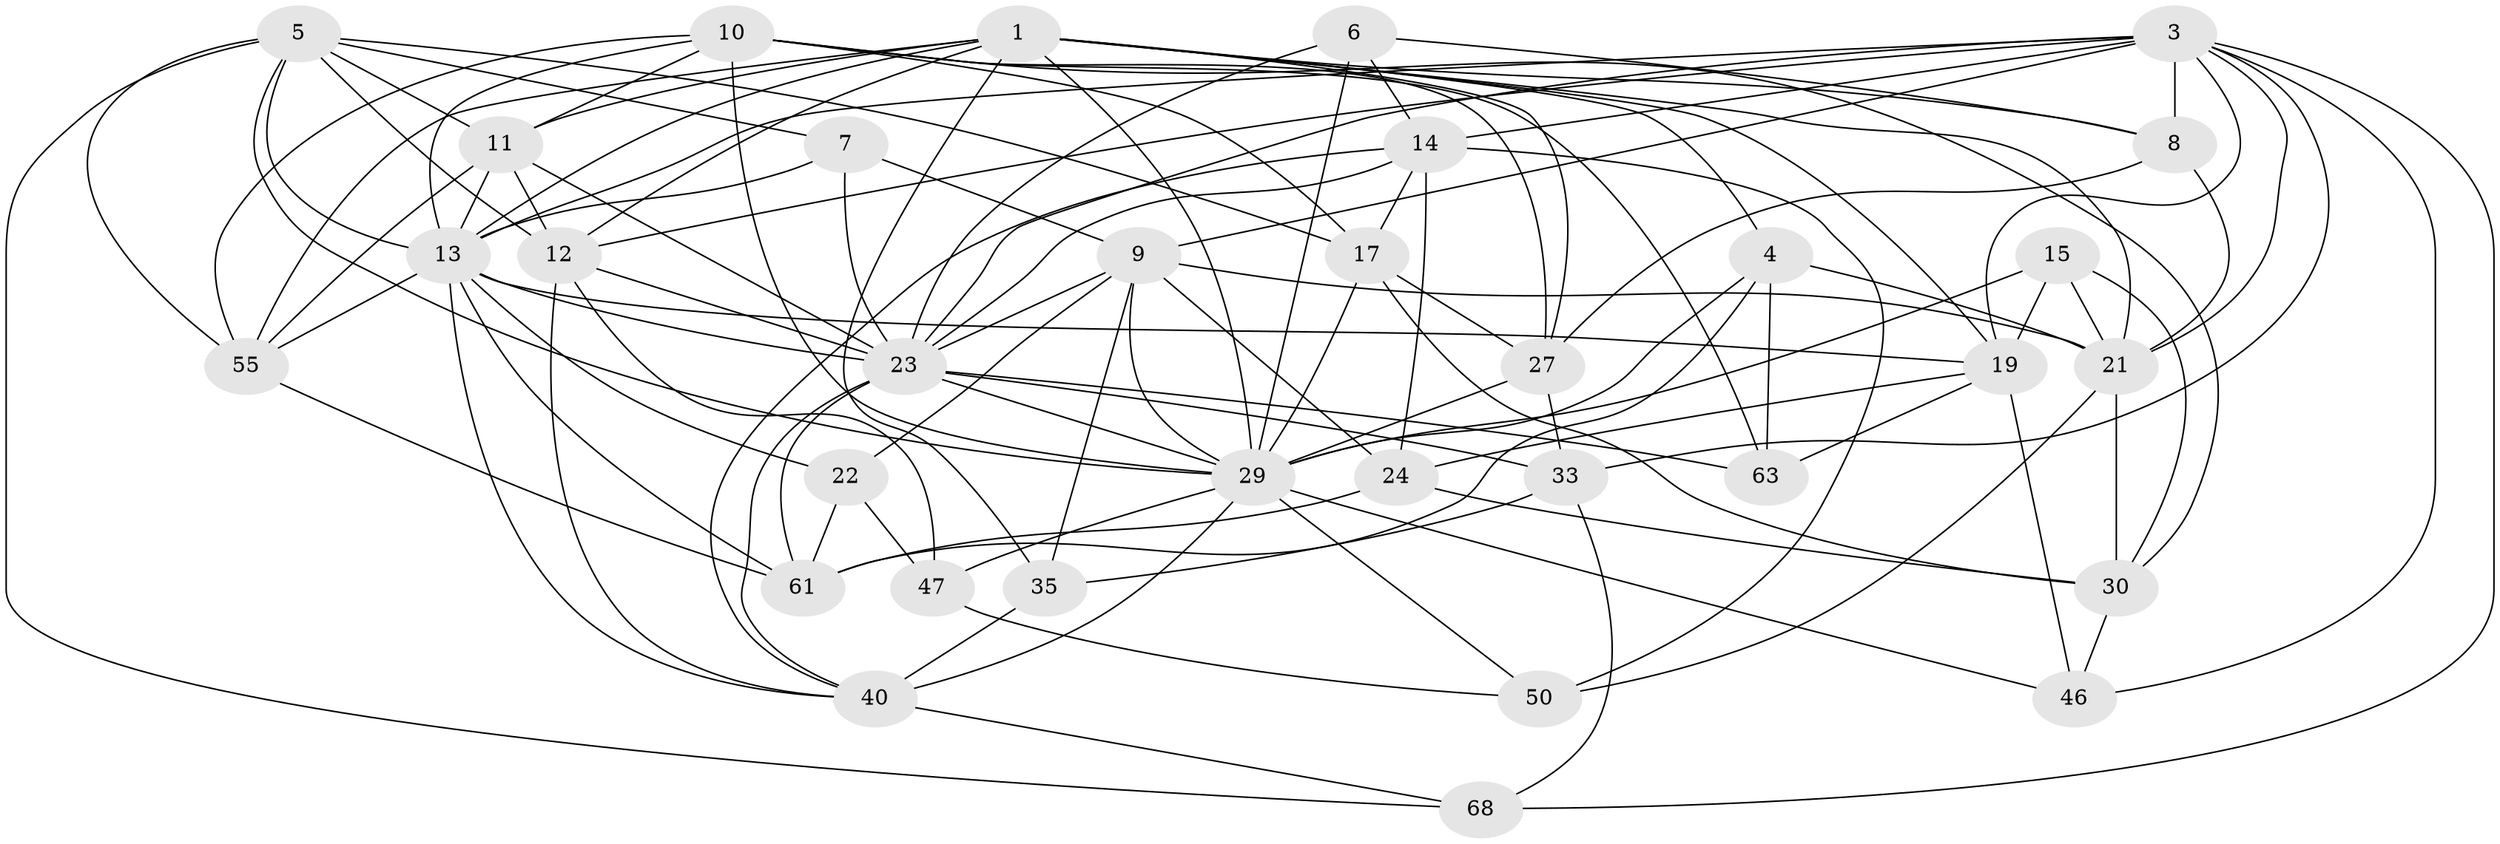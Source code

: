 // original degree distribution, {4: 1.0}
// Generated by graph-tools (version 1.1) at 2025/21/03/04/25 18:21:02]
// undirected, 33 vertices, 109 edges
graph export_dot {
graph [start="1"]
  node [color=gray90,style=filled];
  1 [super="+39+18+2"];
  3 [super="+31+34"];
  4 [super="+64"];
  5 [super="+82+48"];
  6;
  7;
  8 [super="+58"];
  9 [super="+26+69"];
  10 [super="+49+37"];
  11 [super="+28+51"];
  12 [super="+66+74"];
  13 [super="+16+20"];
  14 [super="+73+78"];
  15;
  17 [super="+77"];
  19 [super="+25"];
  21 [super="+36+76"];
  22;
  23 [super="+57+38+32"];
  24 [super="+62"];
  27 [super="+52"];
  29 [super="+45+53+44"];
  30 [super="+65"];
  33 [super="+71"];
  35;
  40 [super="+42+56"];
  46;
  47;
  50;
  55 [super="+80"];
  61 [super="+75"];
  63;
  68;
  1 -- 19;
  1 -- 35;
  1 -- 21;
  1 -- 11;
  1 -- 12;
  1 -- 13 [weight=2];
  1 -- 8;
  1 -- 4;
  1 -- 55;
  1 -- 29;
  1 -- 27;
  3 -- 12;
  3 -- 68;
  3 -- 21;
  3 -- 33;
  3 -- 23;
  3 -- 8 [weight=2];
  3 -- 46;
  3 -- 19;
  3 -- 14;
  3 -- 13;
  3 -- 9;
  4 -- 29 [weight=2];
  4 -- 21;
  4 -- 63;
  4 -- 61;
  5 -- 68;
  5 -- 7;
  5 -- 12;
  5 -- 55;
  5 -- 11;
  5 -- 29;
  5 -- 17;
  5 -- 13;
  6 -- 14;
  6 -- 23;
  6 -- 8;
  6 -- 29;
  7 -- 9;
  7 -- 13;
  7 -- 23;
  8 -- 21;
  8 -- 27;
  9 -- 22;
  9 -- 21;
  9 -- 24;
  9 -- 35;
  9 -- 29;
  9 -- 23;
  10 -- 55;
  10 -- 29;
  10 -- 17;
  10 -- 27;
  10 -- 30;
  10 -- 11;
  10 -- 13;
  10 -- 63;
  11 -- 12 [weight=2];
  11 -- 55;
  11 -- 13;
  11 -- 23;
  12 -- 47;
  12 -- 40;
  12 -- 23;
  13 -- 40;
  13 -- 55;
  13 -- 19 [weight=2];
  13 -- 22;
  13 -- 61;
  13 -- 23;
  14 -- 50;
  14 -- 24 [weight=2];
  14 -- 17;
  14 -- 23;
  14 -- 40;
  15 -- 19;
  15 -- 21;
  15 -- 30;
  15 -- 29;
  17 -- 27;
  17 -- 30;
  17 -- 29;
  19 -- 24;
  19 -- 63;
  19 -- 46;
  21 -- 50;
  21 -- 30;
  22 -- 47;
  22 -- 61;
  23 -- 40;
  23 -- 29;
  23 -- 33 [weight=2];
  23 -- 61;
  23 -- 63;
  24 -- 61;
  24 -- 30;
  27 -- 33;
  27 -- 29;
  29 -- 46;
  29 -- 40 [weight=2];
  29 -- 47;
  29 -- 50;
  30 -- 46;
  33 -- 35;
  33 -- 68;
  35 -- 40;
  40 -- 68;
  47 -- 50;
  55 -- 61;
}
